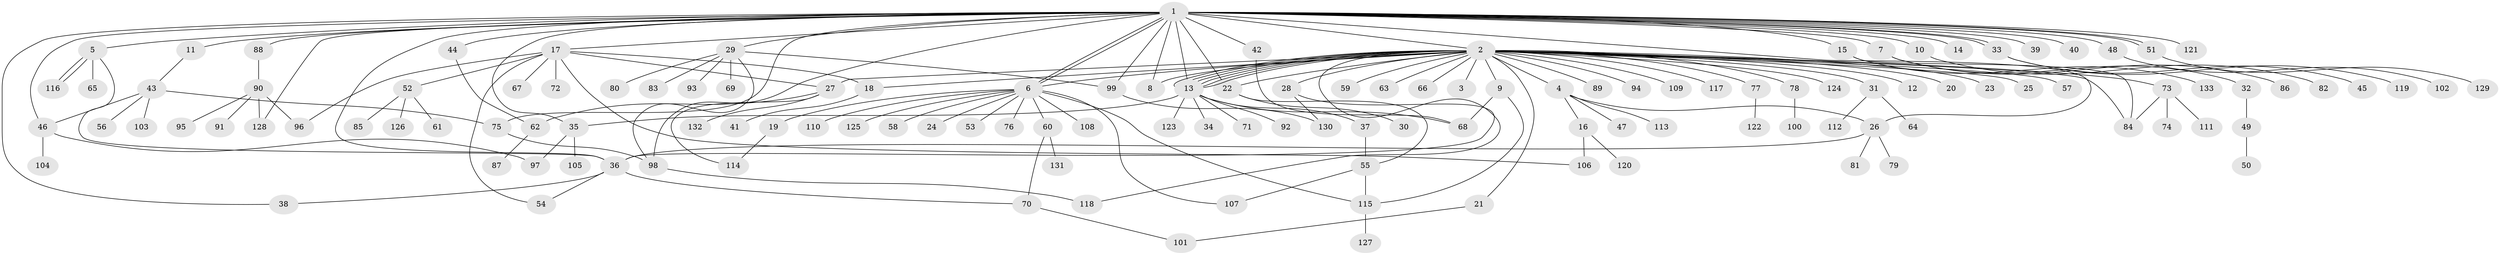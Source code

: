 // coarse degree distribution, {17: 0.010752688172043012, 1: 0.6989247311827957, 4: 0.043010752688172046, 2: 0.17204301075268819, 9: 0.010752688172043012, 40: 0.010752688172043012, 5: 0.010752688172043012, 11: 0.021505376344086023, 3: 0.021505376344086023}
// Generated by graph-tools (version 1.1) at 2025/50/03/04/25 21:50:52]
// undirected, 133 vertices, 177 edges
graph export_dot {
graph [start="1"]
  node [color=gray90,style=filled];
  1;
  2;
  3;
  4;
  5;
  6;
  7;
  8;
  9;
  10;
  11;
  12;
  13;
  14;
  15;
  16;
  17;
  18;
  19;
  20;
  21;
  22;
  23;
  24;
  25;
  26;
  27;
  28;
  29;
  30;
  31;
  32;
  33;
  34;
  35;
  36;
  37;
  38;
  39;
  40;
  41;
  42;
  43;
  44;
  45;
  46;
  47;
  48;
  49;
  50;
  51;
  52;
  53;
  54;
  55;
  56;
  57;
  58;
  59;
  60;
  61;
  62;
  63;
  64;
  65;
  66;
  67;
  68;
  69;
  70;
  71;
  72;
  73;
  74;
  75;
  76;
  77;
  78;
  79;
  80;
  81;
  82;
  83;
  84;
  85;
  86;
  87;
  88;
  89;
  90;
  91;
  92;
  93;
  94;
  95;
  96;
  97;
  98;
  99;
  100;
  101;
  102;
  103;
  104;
  105;
  106;
  107;
  108;
  109;
  110;
  111;
  112;
  113;
  114;
  115;
  116;
  117;
  118;
  119;
  120;
  121;
  122;
  123;
  124;
  125;
  126;
  127;
  128;
  129;
  130;
  131;
  132;
  133;
  1 -- 2;
  1 -- 5;
  1 -- 6;
  1 -- 6;
  1 -- 7;
  1 -- 8;
  1 -- 10;
  1 -- 11;
  1 -- 13;
  1 -- 14;
  1 -- 15;
  1 -- 17;
  1 -- 22;
  1 -- 26;
  1 -- 29;
  1 -- 33;
  1 -- 33;
  1 -- 35;
  1 -- 36;
  1 -- 38;
  1 -- 39;
  1 -- 40;
  1 -- 42;
  1 -- 44;
  1 -- 46;
  1 -- 48;
  1 -- 51;
  1 -- 51;
  1 -- 75;
  1 -- 88;
  1 -- 98;
  1 -- 99;
  1 -- 121;
  1 -- 128;
  2 -- 3;
  2 -- 4;
  2 -- 6;
  2 -- 8;
  2 -- 9;
  2 -- 12;
  2 -- 13;
  2 -- 13;
  2 -- 13;
  2 -- 13;
  2 -- 13;
  2 -- 13;
  2 -- 18;
  2 -- 20;
  2 -- 21;
  2 -- 22;
  2 -- 23;
  2 -- 25;
  2 -- 27;
  2 -- 28;
  2 -- 31;
  2 -- 57;
  2 -- 59;
  2 -- 63;
  2 -- 66;
  2 -- 73;
  2 -- 77;
  2 -- 78;
  2 -- 84;
  2 -- 89;
  2 -- 94;
  2 -- 109;
  2 -- 117;
  2 -- 118;
  2 -- 124;
  4 -- 16;
  4 -- 26;
  4 -- 47;
  4 -- 113;
  5 -- 36;
  5 -- 65;
  5 -- 116;
  5 -- 116;
  6 -- 19;
  6 -- 24;
  6 -- 53;
  6 -- 58;
  6 -- 60;
  6 -- 76;
  6 -- 107;
  6 -- 108;
  6 -- 110;
  6 -- 115;
  6 -- 125;
  7 -- 32;
  7 -- 86;
  9 -- 68;
  9 -- 115;
  10 -- 82;
  11 -- 43;
  13 -- 34;
  13 -- 35;
  13 -- 37;
  13 -- 68;
  13 -- 71;
  13 -- 92;
  13 -- 123;
  15 -- 84;
  15 -- 133;
  16 -- 106;
  16 -- 120;
  17 -- 18;
  17 -- 27;
  17 -- 52;
  17 -- 54;
  17 -- 67;
  17 -- 72;
  17 -- 96;
  17 -- 106;
  18 -- 41;
  19 -- 114;
  21 -- 101;
  22 -- 30;
  22 -- 55;
  26 -- 36;
  26 -- 79;
  26 -- 81;
  27 -- 62;
  27 -- 114;
  27 -- 132;
  28 -- 36;
  28 -- 130;
  29 -- 69;
  29 -- 80;
  29 -- 83;
  29 -- 93;
  29 -- 98;
  29 -- 99;
  31 -- 64;
  31 -- 112;
  32 -- 49;
  33 -- 45;
  33 -- 119;
  35 -- 97;
  35 -- 105;
  36 -- 38;
  36 -- 54;
  36 -- 70;
  37 -- 55;
  42 -- 68;
  43 -- 46;
  43 -- 56;
  43 -- 75;
  43 -- 103;
  44 -- 62;
  46 -- 97;
  46 -- 104;
  48 -- 102;
  49 -- 50;
  51 -- 129;
  52 -- 61;
  52 -- 85;
  52 -- 126;
  55 -- 107;
  55 -- 115;
  60 -- 70;
  60 -- 131;
  62 -- 87;
  70 -- 101;
  73 -- 74;
  73 -- 84;
  73 -- 111;
  75 -- 98;
  77 -- 122;
  78 -- 100;
  88 -- 90;
  90 -- 91;
  90 -- 95;
  90 -- 96;
  90 -- 128;
  98 -- 118;
  99 -- 130;
  115 -- 127;
}
